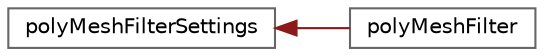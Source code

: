 digraph "Graphical Class Hierarchy"
{
 // LATEX_PDF_SIZE
  bgcolor="transparent";
  edge [fontname=Helvetica,fontsize=10,labelfontname=Helvetica,labelfontsize=10];
  node [fontname=Helvetica,fontsize=10,shape=box,height=0.2,width=0.4];
  rankdir="LR";
  Node0 [id="Node000000",label="polyMeshFilterSettings",height=0.2,width=0.4,color="grey40", fillcolor="white", style="filled",URL="$classFoam_1_1polyMeshFilterSettings.html",tooltip="Class to store the settings for the polyMeshFilter class."];
  Node0 -> Node1 [id="edge5221_Node000000_Node000001",dir="back",color="firebrick4",style="solid",tooltip=" "];
  Node1 [id="Node000001",label="polyMeshFilter",height=0.2,width=0.4,color="grey40", fillcolor="white", style="filled",URL="$classFoam_1_1polyMeshFilter.html",tooltip="Remove the edges and faces of a polyMesh whilst satisfying the given mesh quality criteria."];
}
